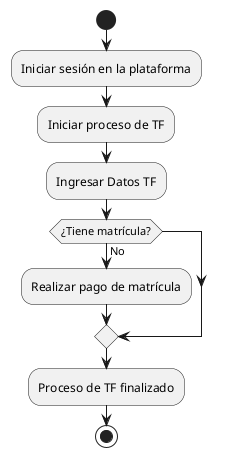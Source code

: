 @startuml
start
:Iniciar sesión en la plataforma;
:Iniciar proceso de TF;
:Ingresar Datos TF;
if (¿Tiene matrícula?) then (No)
  :Realizar pago de matrícula;
endif
:Proceso de TF finalizado;

stop
@enduml